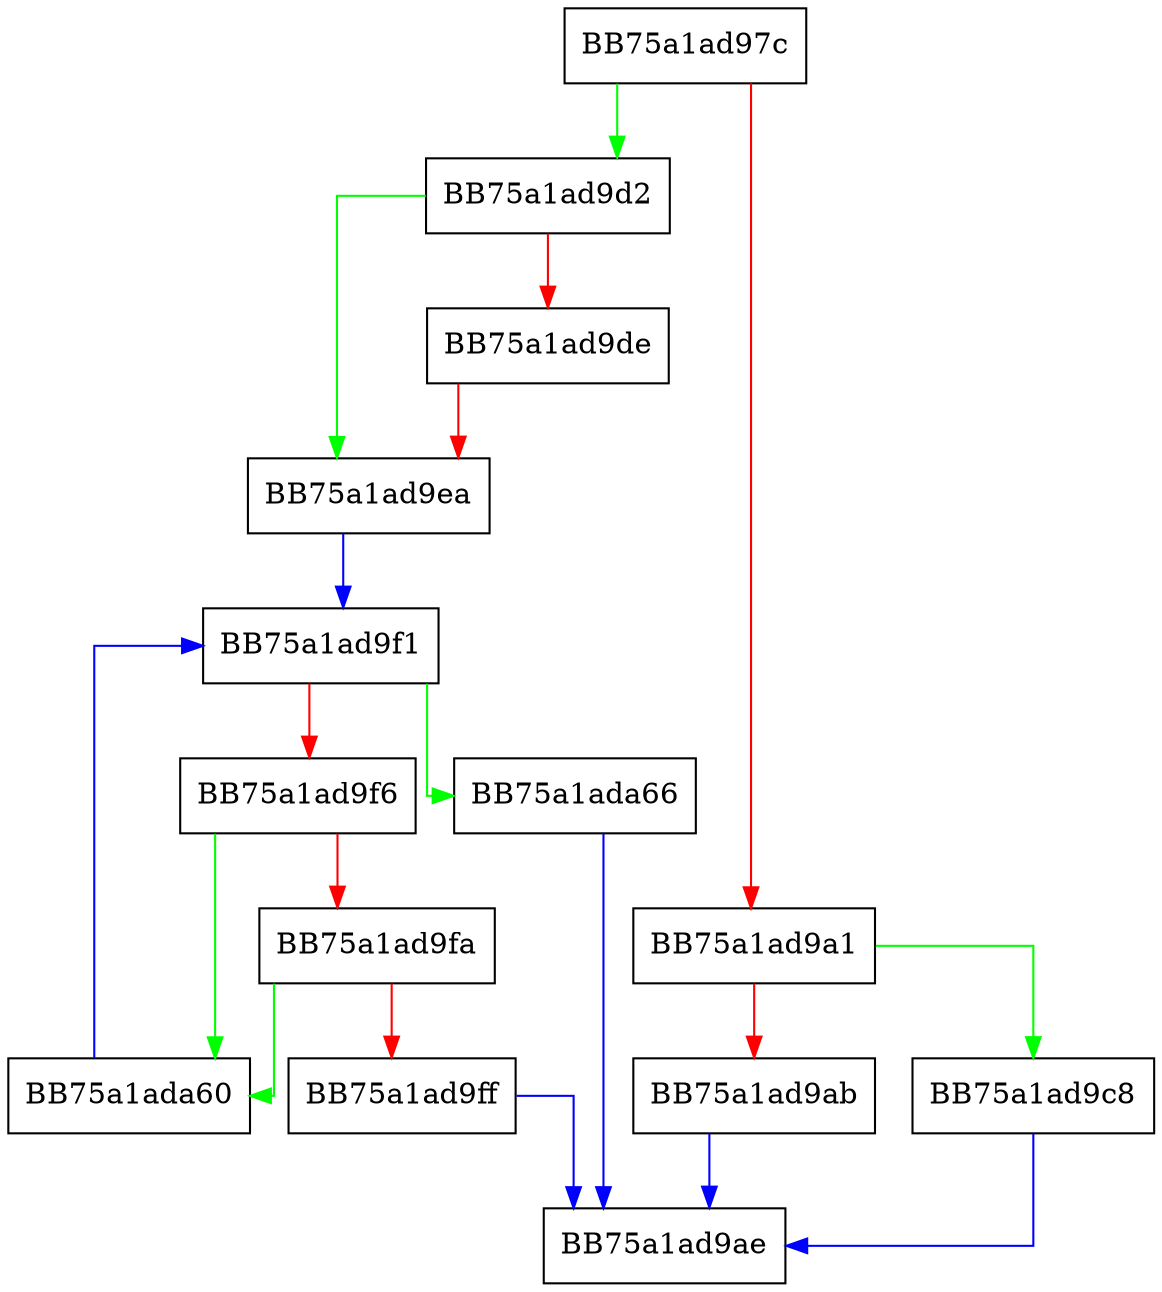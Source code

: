 digraph threatidfromrecid {
  node [shape="box"];
  graph [splines=ortho];
  BB75a1ad97c -> BB75a1ad9d2 [color="green"];
  BB75a1ad97c -> BB75a1ad9a1 [color="red"];
  BB75a1ad9a1 -> BB75a1ad9c8 [color="green"];
  BB75a1ad9a1 -> BB75a1ad9ab [color="red"];
  BB75a1ad9ab -> BB75a1ad9ae [color="blue"];
  BB75a1ad9c8 -> BB75a1ad9ae [color="blue"];
  BB75a1ad9d2 -> BB75a1ad9ea [color="green"];
  BB75a1ad9d2 -> BB75a1ad9de [color="red"];
  BB75a1ad9de -> BB75a1ad9ea [color="red"];
  BB75a1ad9ea -> BB75a1ad9f1 [color="blue"];
  BB75a1ad9f1 -> BB75a1ada66 [color="green"];
  BB75a1ad9f1 -> BB75a1ad9f6 [color="red"];
  BB75a1ad9f6 -> BB75a1ada60 [color="green"];
  BB75a1ad9f6 -> BB75a1ad9fa [color="red"];
  BB75a1ad9fa -> BB75a1ada60 [color="green"];
  BB75a1ad9fa -> BB75a1ad9ff [color="red"];
  BB75a1ad9ff -> BB75a1ad9ae [color="blue"];
  BB75a1ada60 -> BB75a1ad9f1 [color="blue"];
  BB75a1ada66 -> BB75a1ad9ae [color="blue"];
}